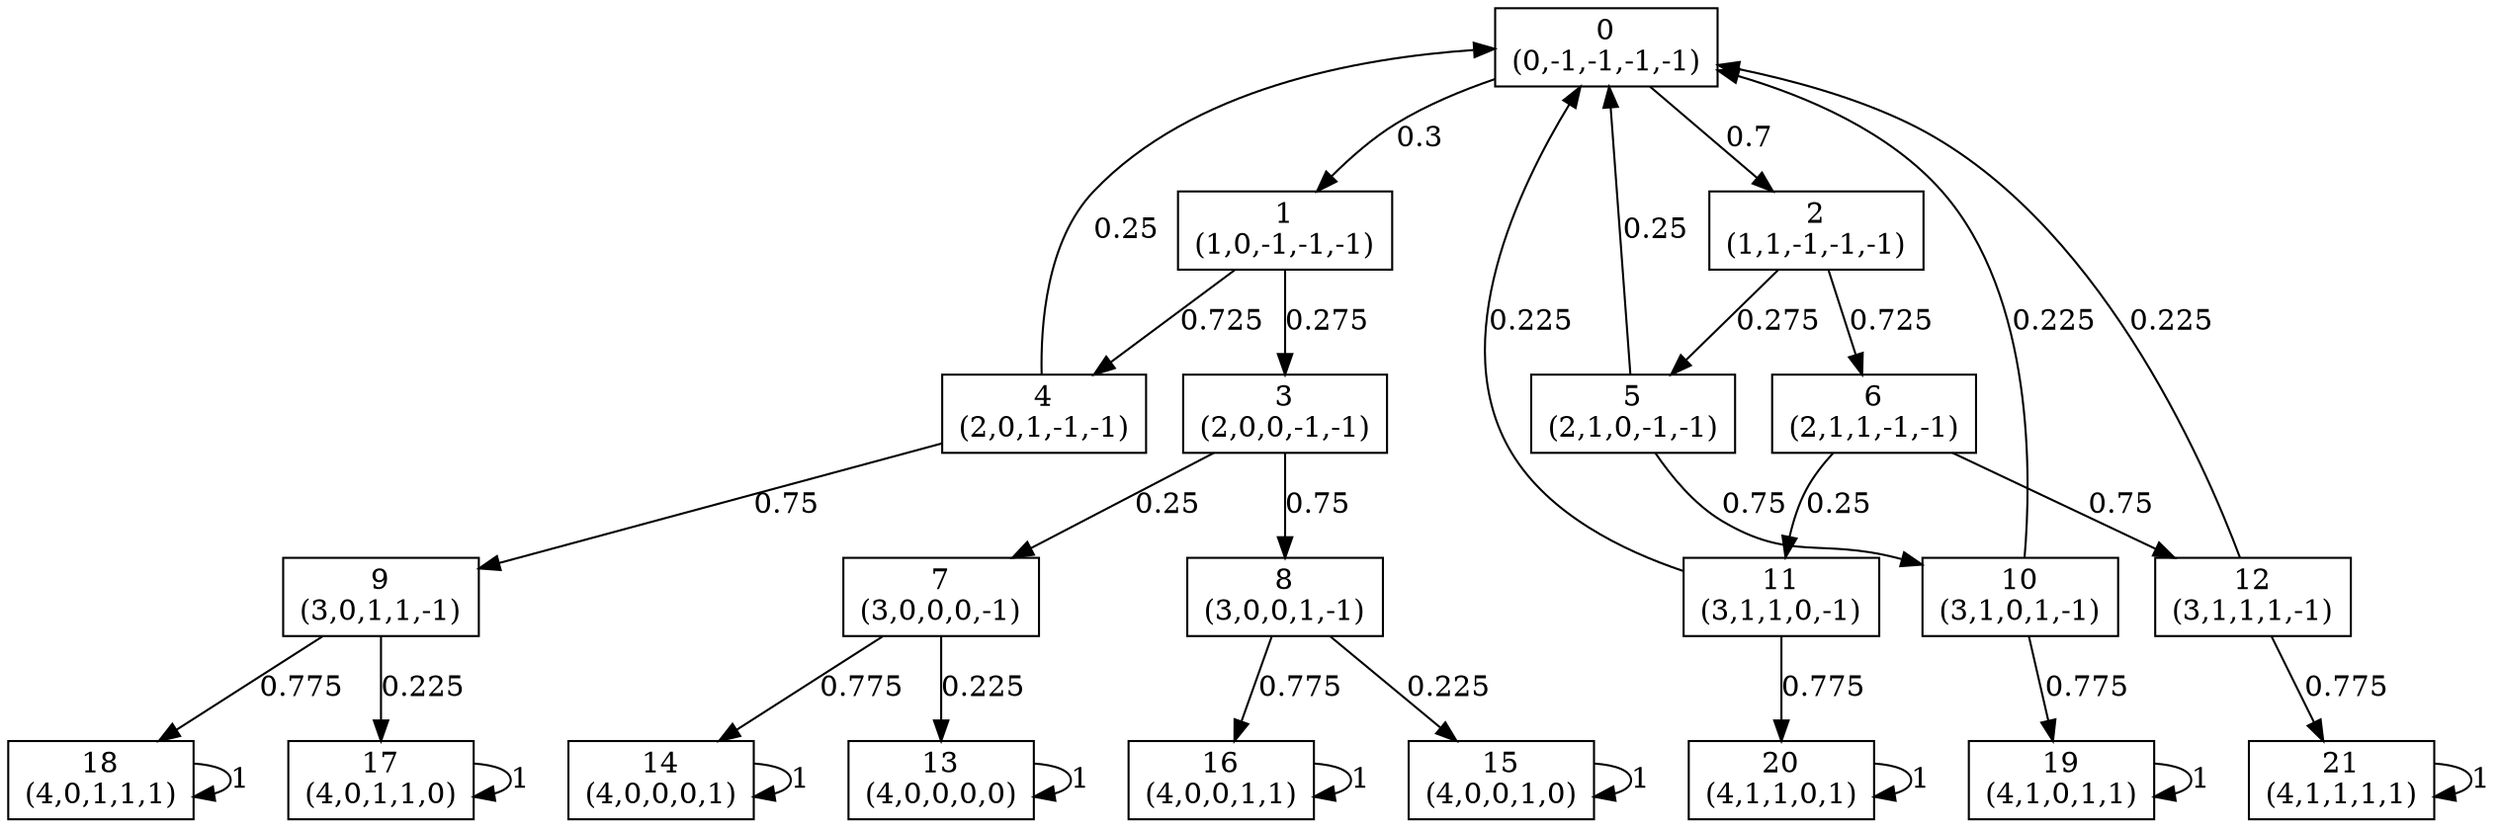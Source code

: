 digraph P {
node [shape=box];
0 -> 1 [ label="0.3" ];
0 -> 2 [ label="0.7" ];
1 -> 3 [ label="0.275" ];
1 -> 4 [ label="0.725" ];
2 -> 5 [ label="0.275" ];
2 -> 6 [ label="0.725" ];
3 -> 7 [ label="0.25" ];
3 -> 8 [ label="0.75" ];
4 -> 0 [ label="0.25" ];
4 -> 9 [ label="0.75" ];
5 -> 0 [ label="0.25" ];
5 -> 10 [ label="0.75" ];
6 -> 11 [ label="0.25" ];
6 -> 12 [ label="0.75" ];
7 -> 13 [ label="0.225" ];
7 -> 14 [ label="0.775" ];
8 -> 15 [ label="0.225" ];
8 -> 16 [ label="0.775" ];
9 -> 17 [ label="0.225" ];
9 -> 18 [ label="0.775" ];
10 -> 0 [ label="0.225" ];
10 -> 19 [ label="0.775" ];
11 -> 0 [ label="0.225" ];
11 -> 20 [ label="0.775" ];
12 -> 0 [ label="0.225" ];
12 -> 21 [ label="0.775" ];
13 -> 13 [ label="1" ];
14 -> 14 [ label="1" ];
15 -> 15 [ label="1" ];
16 -> 16 [ label="1" ];
17 -> 17 [ label="1" ];
18 -> 18 [ label="1" ];
19 -> 19 [ label="1" ];
20 -> 20 [ label="1" ];
21 -> 21 [ label="1" ];
0 [label="0\n(0,-1,-1,-1,-1)"];
1 [label="1\n(1,0,-1,-1,-1)"];
2 [label="2\n(1,1,-1,-1,-1)"];
3 [label="3\n(2,0,0,-1,-1)"];
4 [label="4\n(2,0,1,-1,-1)"];
5 [label="5\n(2,1,0,-1,-1)"];
6 [label="6\n(2,1,1,-1,-1)"];
7 [label="7\n(3,0,0,0,-1)"];
8 [label="8\n(3,0,0,1,-1)"];
9 [label="9\n(3,0,1,1,-1)"];
10 [label="10\n(3,1,0,1,-1)"];
11 [label="11\n(3,1,1,0,-1)"];
12 [label="12\n(3,1,1,1,-1)"];
13 [label="13\n(4,0,0,0,0)"];
14 [label="14\n(4,0,0,0,1)"];
15 [label="15\n(4,0,0,1,0)"];
16 [label="16\n(4,0,0,1,1)"];
17 [label="17\n(4,0,1,1,0)"];
18 [label="18\n(4,0,1,1,1)"];
19 [label="19\n(4,1,0,1,1)"];
20 [label="20\n(4,1,1,0,1)"];
21 [label="21\n(4,1,1,1,1)"];
}
